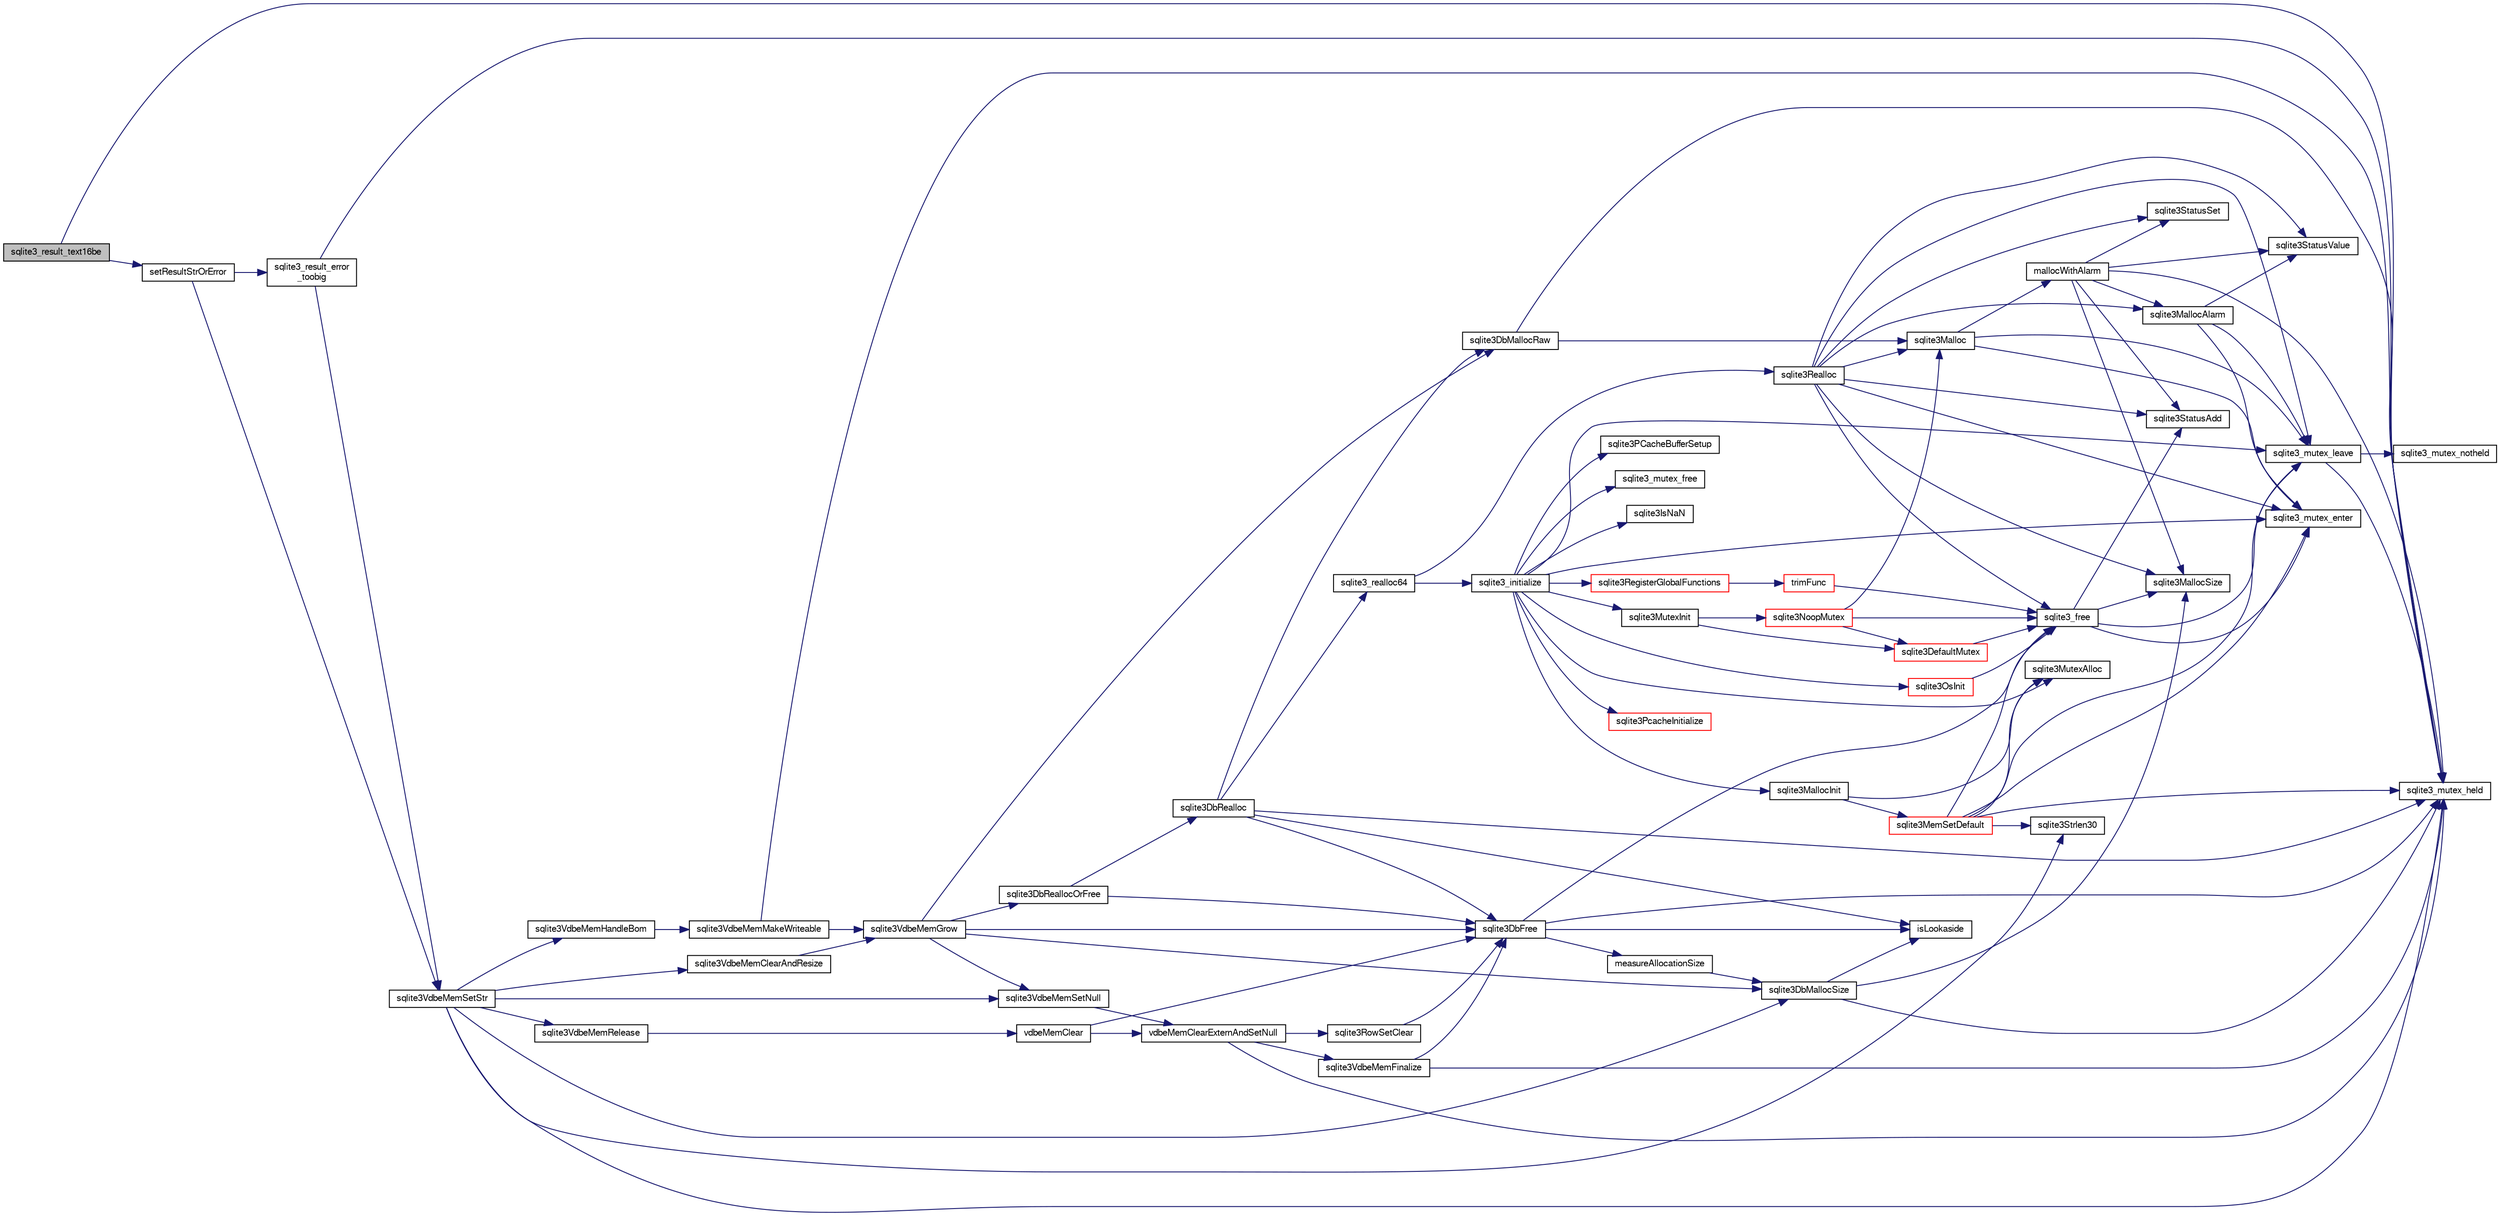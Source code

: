 digraph "sqlite3_result_text16be"
{
  edge [fontname="FreeSans",fontsize="10",labelfontname="FreeSans",labelfontsize="10"];
  node [fontname="FreeSans",fontsize="10",shape=record];
  rankdir="LR";
  Node75574 [label="sqlite3_result_text16be",height=0.2,width=0.4,color="black", fillcolor="grey75", style="filled", fontcolor="black"];
  Node75574 -> Node75575 [color="midnightblue",fontsize="10",style="solid",fontname="FreeSans"];
  Node75575 [label="sqlite3_mutex_held",height=0.2,width=0.4,color="black", fillcolor="white", style="filled",URL="$sqlite3_8c.html#acf77da68932b6bc163c5e68547ecc3e7"];
  Node75574 -> Node75576 [color="midnightblue",fontsize="10",style="solid",fontname="FreeSans"];
  Node75576 [label="setResultStrOrError",height=0.2,width=0.4,color="black", fillcolor="white", style="filled",URL="$sqlite3_8c.html#af1d0f45c261a19434fad327798cc6d6b"];
  Node75576 -> Node75577 [color="midnightblue",fontsize="10",style="solid",fontname="FreeSans"];
  Node75577 [label="sqlite3VdbeMemSetStr",height=0.2,width=0.4,color="black", fillcolor="white", style="filled",URL="$sqlite3_8c.html#a9697bec7c3b512483638ea3646191d7d"];
  Node75577 -> Node75575 [color="midnightblue",fontsize="10",style="solid",fontname="FreeSans"];
  Node75577 -> Node75578 [color="midnightblue",fontsize="10",style="solid",fontname="FreeSans"];
  Node75578 [label="sqlite3VdbeMemSetNull",height=0.2,width=0.4,color="black", fillcolor="white", style="filled",URL="$sqlite3_8c.html#ae01092c23aebaf8a3ebdf3954609b410"];
  Node75578 -> Node75579 [color="midnightblue",fontsize="10",style="solid",fontname="FreeSans"];
  Node75579 [label="vdbeMemClearExternAndSetNull",height=0.2,width=0.4,color="black", fillcolor="white", style="filled",URL="$sqlite3_8c.html#a29c41a360fb0e86b817777daf061230c"];
  Node75579 -> Node75575 [color="midnightblue",fontsize="10",style="solid",fontname="FreeSans"];
  Node75579 -> Node75580 [color="midnightblue",fontsize="10",style="solid",fontname="FreeSans"];
  Node75580 [label="sqlite3VdbeMemFinalize",height=0.2,width=0.4,color="black", fillcolor="white", style="filled",URL="$sqlite3_8c.html#a2568220f48ddef81b1c43e401042d9d2"];
  Node75580 -> Node75575 [color="midnightblue",fontsize="10",style="solid",fontname="FreeSans"];
  Node75580 -> Node75581 [color="midnightblue",fontsize="10",style="solid",fontname="FreeSans"];
  Node75581 [label="sqlite3DbFree",height=0.2,width=0.4,color="black", fillcolor="white", style="filled",URL="$sqlite3_8c.html#ac70ab821a6607b4a1b909582dc37a069"];
  Node75581 -> Node75575 [color="midnightblue",fontsize="10",style="solid",fontname="FreeSans"];
  Node75581 -> Node75582 [color="midnightblue",fontsize="10",style="solid",fontname="FreeSans"];
  Node75582 [label="measureAllocationSize",height=0.2,width=0.4,color="black", fillcolor="white", style="filled",URL="$sqlite3_8c.html#a45731e644a22fdb756e2b6337224217a"];
  Node75582 -> Node75583 [color="midnightblue",fontsize="10",style="solid",fontname="FreeSans"];
  Node75583 [label="sqlite3DbMallocSize",height=0.2,width=0.4,color="black", fillcolor="white", style="filled",URL="$sqlite3_8c.html#aa397e5a8a03495203a0767abf0a71f86"];
  Node75583 -> Node75584 [color="midnightblue",fontsize="10",style="solid",fontname="FreeSans"];
  Node75584 [label="sqlite3MallocSize",height=0.2,width=0.4,color="black", fillcolor="white", style="filled",URL="$sqlite3_8c.html#acf5d2a5f35270bafb050bd2def576955"];
  Node75583 -> Node75575 [color="midnightblue",fontsize="10",style="solid",fontname="FreeSans"];
  Node75583 -> Node75585 [color="midnightblue",fontsize="10",style="solid",fontname="FreeSans"];
  Node75585 [label="isLookaside",height=0.2,width=0.4,color="black", fillcolor="white", style="filled",URL="$sqlite3_8c.html#a770fa05ff9717b75e16f4d968a77b897"];
  Node75581 -> Node75585 [color="midnightblue",fontsize="10",style="solid",fontname="FreeSans"];
  Node75581 -> Node75586 [color="midnightblue",fontsize="10",style="solid",fontname="FreeSans"];
  Node75586 [label="sqlite3_free",height=0.2,width=0.4,color="black", fillcolor="white", style="filled",URL="$sqlite3_8c.html#a6552349e36a8a691af5487999ab09519"];
  Node75586 -> Node75587 [color="midnightblue",fontsize="10",style="solid",fontname="FreeSans"];
  Node75587 [label="sqlite3_mutex_enter",height=0.2,width=0.4,color="black", fillcolor="white", style="filled",URL="$sqlite3_8c.html#a1c12cde690bd89f104de5cbad12a6bf5"];
  Node75586 -> Node75588 [color="midnightblue",fontsize="10",style="solid",fontname="FreeSans"];
  Node75588 [label="sqlite3StatusAdd",height=0.2,width=0.4,color="black", fillcolor="white", style="filled",URL="$sqlite3_8c.html#afa029f93586aeab4cc85360905dae9cd"];
  Node75586 -> Node75584 [color="midnightblue",fontsize="10",style="solid",fontname="FreeSans"];
  Node75586 -> Node75589 [color="midnightblue",fontsize="10",style="solid",fontname="FreeSans"];
  Node75589 [label="sqlite3_mutex_leave",height=0.2,width=0.4,color="black", fillcolor="white", style="filled",URL="$sqlite3_8c.html#a5838d235601dbd3c1fa993555c6bcc93"];
  Node75589 -> Node75575 [color="midnightblue",fontsize="10",style="solid",fontname="FreeSans"];
  Node75589 -> Node75590 [color="midnightblue",fontsize="10",style="solid",fontname="FreeSans"];
  Node75590 [label="sqlite3_mutex_notheld",height=0.2,width=0.4,color="black", fillcolor="white", style="filled",URL="$sqlite3_8c.html#a83967c837c1c000d3b5adcfaa688f5dc"];
  Node75579 -> Node75591 [color="midnightblue",fontsize="10",style="solid",fontname="FreeSans"];
  Node75591 [label="sqlite3RowSetClear",height=0.2,width=0.4,color="black", fillcolor="white", style="filled",URL="$sqlite3_8c.html#ae153de0cd969511a607e26deeca80342"];
  Node75591 -> Node75581 [color="midnightblue",fontsize="10",style="solid",fontname="FreeSans"];
  Node75577 -> Node75592 [color="midnightblue",fontsize="10",style="solid",fontname="FreeSans"];
  Node75592 [label="sqlite3Strlen30",height=0.2,width=0.4,color="black", fillcolor="white", style="filled",URL="$sqlite3_8c.html#a3dcd80ba41f1a308193dee74857b62a7"];
  Node75577 -> Node75593 [color="midnightblue",fontsize="10",style="solid",fontname="FreeSans"];
  Node75593 [label="sqlite3VdbeMemClearAndResize",height=0.2,width=0.4,color="black", fillcolor="white", style="filled",URL="$sqlite3_8c.html#add082be4aa46084ecdf023cfac898231"];
  Node75593 -> Node75594 [color="midnightblue",fontsize="10",style="solid",fontname="FreeSans"];
  Node75594 [label="sqlite3VdbeMemGrow",height=0.2,width=0.4,color="black", fillcolor="white", style="filled",URL="$sqlite3_8c.html#aba753c9690ae0ba31b5100945cf29447"];
  Node75594 -> Node75583 [color="midnightblue",fontsize="10",style="solid",fontname="FreeSans"];
  Node75594 -> Node75595 [color="midnightblue",fontsize="10",style="solid",fontname="FreeSans"];
  Node75595 [label="sqlite3DbReallocOrFree",height=0.2,width=0.4,color="black", fillcolor="white", style="filled",URL="$sqlite3_8c.html#a532a9fd62eeb46b61885a0fff075231c"];
  Node75595 -> Node75596 [color="midnightblue",fontsize="10",style="solid",fontname="FreeSans"];
  Node75596 [label="sqlite3DbRealloc",height=0.2,width=0.4,color="black", fillcolor="white", style="filled",URL="$sqlite3_8c.html#ae028f4902a9d29bcaf310ff289ee87dc"];
  Node75596 -> Node75575 [color="midnightblue",fontsize="10",style="solid",fontname="FreeSans"];
  Node75596 -> Node75597 [color="midnightblue",fontsize="10",style="solid",fontname="FreeSans"];
  Node75597 [label="sqlite3DbMallocRaw",height=0.2,width=0.4,color="black", fillcolor="white", style="filled",URL="$sqlite3_8c.html#abbe8be0cf7175e11ddc3e2218fad924e"];
  Node75597 -> Node75575 [color="midnightblue",fontsize="10",style="solid",fontname="FreeSans"];
  Node75597 -> Node75598 [color="midnightblue",fontsize="10",style="solid",fontname="FreeSans"];
  Node75598 [label="sqlite3Malloc",height=0.2,width=0.4,color="black", fillcolor="white", style="filled",URL="$sqlite3_8c.html#a361a2eaa846b1885f123abe46f5d8b2b"];
  Node75598 -> Node75587 [color="midnightblue",fontsize="10",style="solid",fontname="FreeSans"];
  Node75598 -> Node75599 [color="midnightblue",fontsize="10",style="solid",fontname="FreeSans"];
  Node75599 [label="mallocWithAlarm",height=0.2,width=0.4,color="black", fillcolor="white", style="filled",URL="$sqlite3_8c.html#ab070d5cf8e48ec8a6a43cf025d48598b"];
  Node75599 -> Node75575 [color="midnightblue",fontsize="10",style="solid",fontname="FreeSans"];
  Node75599 -> Node75600 [color="midnightblue",fontsize="10",style="solid",fontname="FreeSans"];
  Node75600 [label="sqlite3StatusSet",height=0.2,width=0.4,color="black", fillcolor="white", style="filled",URL="$sqlite3_8c.html#afec7586c01fcb5ea17dc9d7725a589d9"];
  Node75599 -> Node75601 [color="midnightblue",fontsize="10",style="solid",fontname="FreeSans"];
  Node75601 [label="sqlite3StatusValue",height=0.2,width=0.4,color="black", fillcolor="white", style="filled",URL="$sqlite3_8c.html#a30b8ac296c6e200c1fa57708d52c6ef6"];
  Node75599 -> Node75602 [color="midnightblue",fontsize="10",style="solid",fontname="FreeSans"];
  Node75602 [label="sqlite3MallocAlarm",height=0.2,width=0.4,color="black", fillcolor="white", style="filled",URL="$sqlite3_8c.html#ada66988e8471d1198f3219c062377508"];
  Node75602 -> Node75601 [color="midnightblue",fontsize="10",style="solid",fontname="FreeSans"];
  Node75602 -> Node75589 [color="midnightblue",fontsize="10",style="solid",fontname="FreeSans"];
  Node75602 -> Node75587 [color="midnightblue",fontsize="10",style="solid",fontname="FreeSans"];
  Node75599 -> Node75584 [color="midnightblue",fontsize="10",style="solid",fontname="FreeSans"];
  Node75599 -> Node75588 [color="midnightblue",fontsize="10",style="solid",fontname="FreeSans"];
  Node75598 -> Node75589 [color="midnightblue",fontsize="10",style="solid",fontname="FreeSans"];
  Node75596 -> Node75585 [color="midnightblue",fontsize="10",style="solid",fontname="FreeSans"];
  Node75596 -> Node75581 [color="midnightblue",fontsize="10",style="solid",fontname="FreeSans"];
  Node75596 -> Node75603 [color="midnightblue",fontsize="10",style="solid",fontname="FreeSans"];
  Node75603 [label="sqlite3_realloc64",height=0.2,width=0.4,color="black", fillcolor="white", style="filled",URL="$sqlite3_8c.html#a3765a714077ee547e811034236dc9ecd"];
  Node75603 -> Node75604 [color="midnightblue",fontsize="10",style="solid",fontname="FreeSans"];
  Node75604 [label="sqlite3_initialize",height=0.2,width=0.4,color="black", fillcolor="white", style="filled",URL="$sqlite3_8c.html#ab0c0ee2d5d4cf8b28e9572296a8861df"];
  Node75604 -> Node75605 [color="midnightblue",fontsize="10",style="solid",fontname="FreeSans"];
  Node75605 [label="sqlite3MutexInit",height=0.2,width=0.4,color="black", fillcolor="white", style="filled",URL="$sqlite3_8c.html#a7906afcdd1cdb3d0007eb932398a1158"];
  Node75605 -> Node75606 [color="midnightblue",fontsize="10",style="solid",fontname="FreeSans"];
  Node75606 [label="sqlite3DefaultMutex",height=0.2,width=0.4,color="red", fillcolor="white", style="filled",URL="$sqlite3_8c.html#ac895a71e325f9b2f9b862f737c17aca8"];
  Node75606 -> Node75586 [color="midnightblue",fontsize="10",style="solid",fontname="FreeSans"];
  Node75605 -> Node75615 [color="midnightblue",fontsize="10",style="solid",fontname="FreeSans"];
  Node75615 [label="sqlite3NoopMutex",height=0.2,width=0.4,color="red", fillcolor="white", style="filled",URL="$sqlite3_8c.html#a09742cde9ef371d94f8201d2cdb543e4"];
  Node75615 -> Node75598 [color="midnightblue",fontsize="10",style="solid",fontname="FreeSans"];
  Node75615 -> Node75586 [color="midnightblue",fontsize="10",style="solid",fontname="FreeSans"];
  Node75615 -> Node75606 [color="midnightblue",fontsize="10",style="solid",fontname="FreeSans"];
  Node75604 -> Node75623 [color="midnightblue",fontsize="10",style="solid",fontname="FreeSans"];
  Node75623 [label="sqlite3MutexAlloc",height=0.2,width=0.4,color="black", fillcolor="white", style="filled",URL="$sqlite3_8c.html#a0e3f432ee581f6876b590e7ad7e84e19"];
  Node75604 -> Node75587 [color="midnightblue",fontsize="10",style="solid",fontname="FreeSans"];
  Node75604 -> Node75624 [color="midnightblue",fontsize="10",style="solid",fontname="FreeSans"];
  Node75624 [label="sqlite3MallocInit",height=0.2,width=0.4,color="black", fillcolor="white", style="filled",URL="$sqlite3_8c.html#a9e06f9e7cad0d83ce80ab493c9533552"];
  Node75624 -> Node75625 [color="midnightblue",fontsize="10",style="solid",fontname="FreeSans"];
  Node75625 [label="sqlite3MemSetDefault",height=0.2,width=0.4,color="red", fillcolor="white", style="filled",URL="$sqlite3_8c.html#a162fbfd727e92c5f8f72625b5ff62549"];
  Node75625 -> Node75623 [color="midnightblue",fontsize="10",style="solid",fontname="FreeSans"];
  Node75625 -> Node75587 [color="midnightblue",fontsize="10",style="solid",fontname="FreeSans"];
  Node75625 -> Node75589 [color="midnightblue",fontsize="10",style="solid",fontname="FreeSans"];
  Node75625 -> Node75592 [color="midnightblue",fontsize="10",style="solid",fontname="FreeSans"];
  Node75625 -> Node75575 [color="midnightblue",fontsize="10",style="solid",fontname="FreeSans"];
  Node75625 -> Node75586 [color="midnightblue",fontsize="10",style="solid",fontname="FreeSans"];
  Node75624 -> Node75623 [color="midnightblue",fontsize="10",style="solid",fontname="FreeSans"];
  Node75604 -> Node75589 [color="midnightblue",fontsize="10",style="solid",fontname="FreeSans"];
  Node75604 -> Node75704 [color="midnightblue",fontsize="10",style="solid",fontname="FreeSans"];
  Node75704 [label="sqlite3RegisterGlobalFunctions",height=0.2,width=0.4,color="red", fillcolor="white", style="filled",URL="$sqlite3_8c.html#a9f75bd111010f29e1b8d74344473c4ec"];
  Node75704 -> Node75705 [color="midnightblue",fontsize="10",style="solid",fontname="FreeSans"];
  Node75705 [label="trimFunc",height=0.2,width=0.4,color="red", fillcolor="white", style="filled",URL="$sqlite3_8c.html#afad56dbe7f08139a630156e644b14704"];
  Node75705 -> Node75586 [color="midnightblue",fontsize="10",style="solid",fontname="FreeSans"];
  Node75604 -> Node75849 [color="midnightblue",fontsize="10",style="solid",fontname="FreeSans"];
  Node75849 [label="sqlite3PcacheInitialize",height=0.2,width=0.4,color="red", fillcolor="white", style="filled",URL="$sqlite3_8c.html#a2902c61ddc88bea002c4d69fe4052b1f"];
  Node75604 -> Node75850 [color="midnightblue",fontsize="10",style="solid",fontname="FreeSans"];
  Node75850 [label="sqlite3OsInit",height=0.2,width=0.4,color="red", fillcolor="white", style="filled",URL="$sqlite3_8c.html#afeaa886fe1ca086a30fd278b1d069762"];
  Node75850 -> Node75586 [color="midnightblue",fontsize="10",style="solid",fontname="FreeSans"];
  Node75604 -> Node75854 [color="midnightblue",fontsize="10",style="solid",fontname="FreeSans"];
  Node75854 [label="sqlite3PCacheBufferSetup",height=0.2,width=0.4,color="black", fillcolor="white", style="filled",URL="$sqlite3_8c.html#ad18a1eebefdfbc4254f473f7b0101937"];
  Node75604 -> Node75855 [color="midnightblue",fontsize="10",style="solid",fontname="FreeSans"];
  Node75855 [label="sqlite3_mutex_free",height=0.2,width=0.4,color="black", fillcolor="white", style="filled",URL="$sqlite3_8c.html#a2db2e72e08f6873afa9c61b0ec726fec"];
  Node75604 -> Node75648 [color="midnightblue",fontsize="10",style="solid",fontname="FreeSans"];
  Node75648 [label="sqlite3IsNaN",height=0.2,width=0.4,color="black", fillcolor="white", style="filled",URL="$sqlite3_8c.html#aed4d78203877c3486765ccbc7feebb50"];
  Node75603 -> Node75637 [color="midnightblue",fontsize="10",style="solid",fontname="FreeSans"];
  Node75637 [label="sqlite3Realloc",height=0.2,width=0.4,color="black", fillcolor="white", style="filled",URL="$sqlite3_8c.html#ad53aefdfc088f622e23ffe838201fe22"];
  Node75637 -> Node75598 [color="midnightblue",fontsize="10",style="solid",fontname="FreeSans"];
  Node75637 -> Node75586 [color="midnightblue",fontsize="10",style="solid",fontname="FreeSans"];
  Node75637 -> Node75584 [color="midnightblue",fontsize="10",style="solid",fontname="FreeSans"];
  Node75637 -> Node75587 [color="midnightblue",fontsize="10",style="solid",fontname="FreeSans"];
  Node75637 -> Node75600 [color="midnightblue",fontsize="10",style="solid",fontname="FreeSans"];
  Node75637 -> Node75601 [color="midnightblue",fontsize="10",style="solid",fontname="FreeSans"];
  Node75637 -> Node75602 [color="midnightblue",fontsize="10",style="solid",fontname="FreeSans"];
  Node75637 -> Node75588 [color="midnightblue",fontsize="10",style="solid",fontname="FreeSans"];
  Node75637 -> Node75589 [color="midnightblue",fontsize="10",style="solid",fontname="FreeSans"];
  Node75595 -> Node75581 [color="midnightblue",fontsize="10",style="solid",fontname="FreeSans"];
  Node75594 -> Node75581 [color="midnightblue",fontsize="10",style="solid",fontname="FreeSans"];
  Node75594 -> Node75597 [color="midnightblue",fontsize="10",style="solid",fontname="FreeSans"];
  Node75594 -> Node75578 [color="midnightblue",fontsize="10",style="solid",fontname="FreeSans"];
  Node75577 -> Node75658 [color="midnightblue",fontsize="10",style="solid",fontname="FreeSans"];
  Node75658 [label="sqlite3VdbeMemRelease",height=0.2,width=0.4,color="black", fillcolor="white", style="filled",URL="$sqlite3_8c.html#a90606361dbeba88159fd6ff03fcc10cc"];
  Node75658 -> Node75659 [color="midnightblue",fontsize="10",style="solid",fontname="FreeSans"];
  Node75659 [label="vdbeMemClear",height=0.2,width=0.4,color="black", fillcolor="white", style="filled",URL="$sqlite3_8c.html#a489eef6e55ad0dadf67578726b935d12"];
  Node75659 -> Node75579 [color="midnightblue",fontsize="10",style="solid",fontname="FreeSans"];
  Node75659 -> Node75581 [color="midnightblue",fontsize="10",style="solid",fontname="FreeSans"];
  Node75577 -> Node75583 [color="midnightblue",fontsize="10",style="solid",fontname="FreeSans"];
  Node75577 -> Node75856 [color="midnightblue",fontsize="10",style="solid",fontname="FreeSans"];
  Node75856 [label="sqlite3VdbeMemHandleBom",height=0.2,width=0.4,color="black", fillcolor="white", style="filled",URL="$sqlite3_8c.html#a8ac47607e6893715d335a0f6f4b58e3e"];
  Node75856 -> Node75657 [color="midnightblue",fontsize="10",style="solid",fontname="FreeSans"];
  Node75657 [label="sqlite3VdbeMemMakeWriteable",height=0.2,width=0.4,color="black", fillcolor="white", style="filled",URL="$sqlite3_8c.html#afabdd8032205a36c69ad191c6bbb6a34"];
  Node75657 -> Node75575 [color="midnightblue",fontsize="10",style="solid",fontname="FreeSans"];
  Node75657 -> Node75594 [color="midnightblue",fontsize="10",style="solid",fontname="FreeSans"];
  Node75576 -> Node75711 [color="midnightblue",fontsize="10",style="solid",fontname="FreeSans"];
  Node75711 [label="sqlite3_result_error\l_toobig",height=0.2,width=0.4,color="black", fillcolor="white", style="filled",URL="$sqlite3_8c.html#ad4f0c5e8c9421d0c4550c1a108221abe"];
  Node75711 -> Node75575 [color="midnightblue",fontsize="10",style="solid",fontname="FreeSans"];
  Node75711 -> Node75577 [color="midnightblue",fontsize="10",style="solid",fontname="FreeSans"];
}

